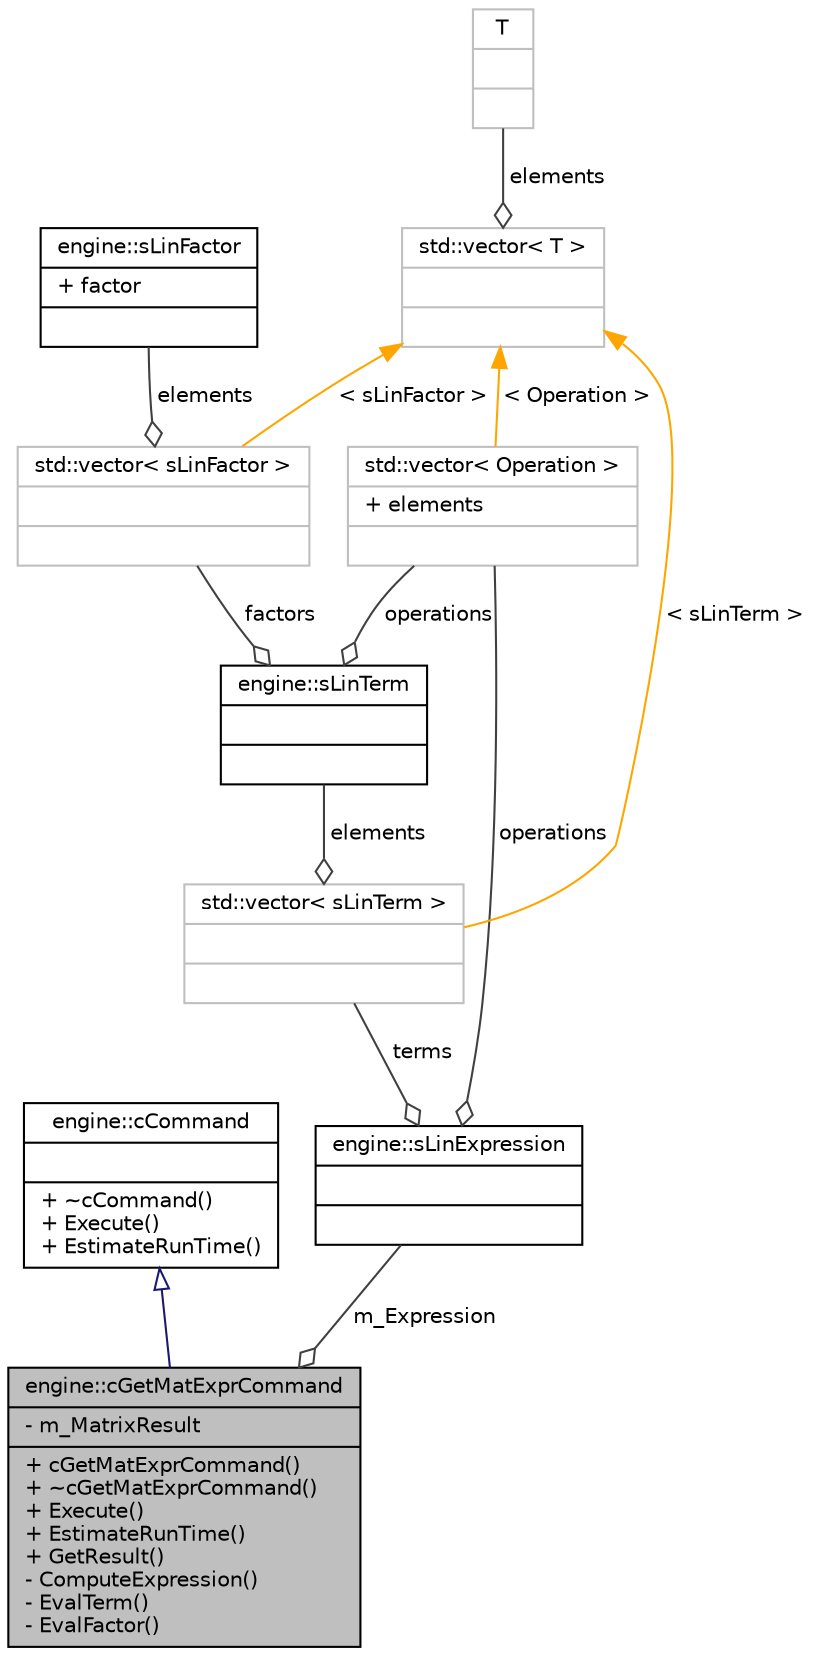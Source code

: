 digraph G
{
  edge [fontname="Helvetica",fontsize="10",labelfontname="Helvetica",labelfontsize="10"];
  node [fontname="Helvetica",fontsize="10",shape=record];
  Node1 [label="{engine::cGetMatExprCommand\n|- m_MatrixResult\l|+ cGetMatExprCommand()\l+ ~cGetMatExprCommand()\l+ Execute()\l+ EstimateRunTime()\l+ GetResult()\l- ComputeExpression()\l- EvalTerm()\l- EvalFactor()\l}",height=0.2,width=0.4,color="black", fillcolor="grey75", style="filled" fontcolor="black"];
  Node2 -> Node1 [dir="back",color="midnightblue",fontsize="10",style="solid",arrowtail="onormal"];
  Node2 [label="{engine::cCommand\n||+ ~cCommand()\l+ Execute()\l+ EstimateRunTime()\l}",height=0.2,width=0.4,color="black", fillcolor="white", style="filled",URL="$classengine_1_1cCommand.html"];
  Node3 -> Node1 [color="grey25",fontsize="10",style="solid",label=" m_Expression" ,arrowhead="odiamond"];
  Node3 [label="{engine::sLinExpression\n||}",height=0.2,width=0.4,color="black", fillcolor="white", style="filled",URL="$structengine_1_1sLinExpression.html"];
  Node4 -> Node3 [color="grey25",fontsize="10",style="solid",label=" operations" ,arrowhead="odiamond"];
  Node4 [label="{std::vector\< Operation \>\n|+ elements\l|}",height=0.2,width=0.4,color="grey75", fillcolor="white", style="filled"];
  Node5 -> Node4 [dir="back",color="orange",fontsize="10",style="solid",label=" \< Operation \>" ];
  Node5 [label="{std::vector\< T \>\n||}",height=0.2,width=0.4,color="grey75", fillcolor="white", style="filled",tooltip="STL class."];
  Node6 -> Node5 [color="grey25",fontsize="10",style="solid",label=" elements" ,arrowhead="odiamond"];
  Node6 [label="{T\n||}",height=0.2,width=0.4,color="grey75", fillcolor="white", style="filled"];
  Node7 -> Node3 [color="grey25",fontsize="10",style="solid",label=" terms" ,arrowhead="odiamond"];
  Node7 [label="{std::vector\< sLinTerm \>\n||}",height=0.2,width=0.4,color="grey75", fillcolor="white", style="filled"];
  Node8 -> Node7 [color="grey25",fontsize="10",style="solid",label=" elements" ,arrowhead="odiamond"];
  Node8 [label="{engine::sLinTerm\n||}",height=0.2,width=0.4,color="black", fillcolor="white", style="filled",URL="$structengine_1_1sLinTerm.html"];
  Node9 -> Node8 [color="grey25",fontsize="10",style="solid",label=" factors" ,arrowhead="odiamond"];
  Node9 [label="{std::vector\< sLinFactor \>\n||}",height=0.2,width=0.4,color="grey75", fillcolor="white", style="filled"];
  Node10 -> Node9 [color="grey25",fontsize="10",style="solid",label=" elements" ,arrowhead="odiamond"];
  Node10 [label="{engine::sLinFactor\n|+ factor\l|}",height=0.2,width=0.4,color="black", fillcolor="white", style="filled",URL="$structengine_1_1sLinFactor.html"];
  Node5 -> Node9 [dir="back",color="orange",fontsize="10",style="solid",label=" \< sLinFactor \>" ];
  Node4 -> Node8 [color="grey25",fontsize="10",style="solid",label=" operations" ,arrowhead="odiamond"];
  Node5 -> Node7 [dir="back",color="orange",fontsize="10",style="solid",label=" \< sLinTerm \>" ];
}
